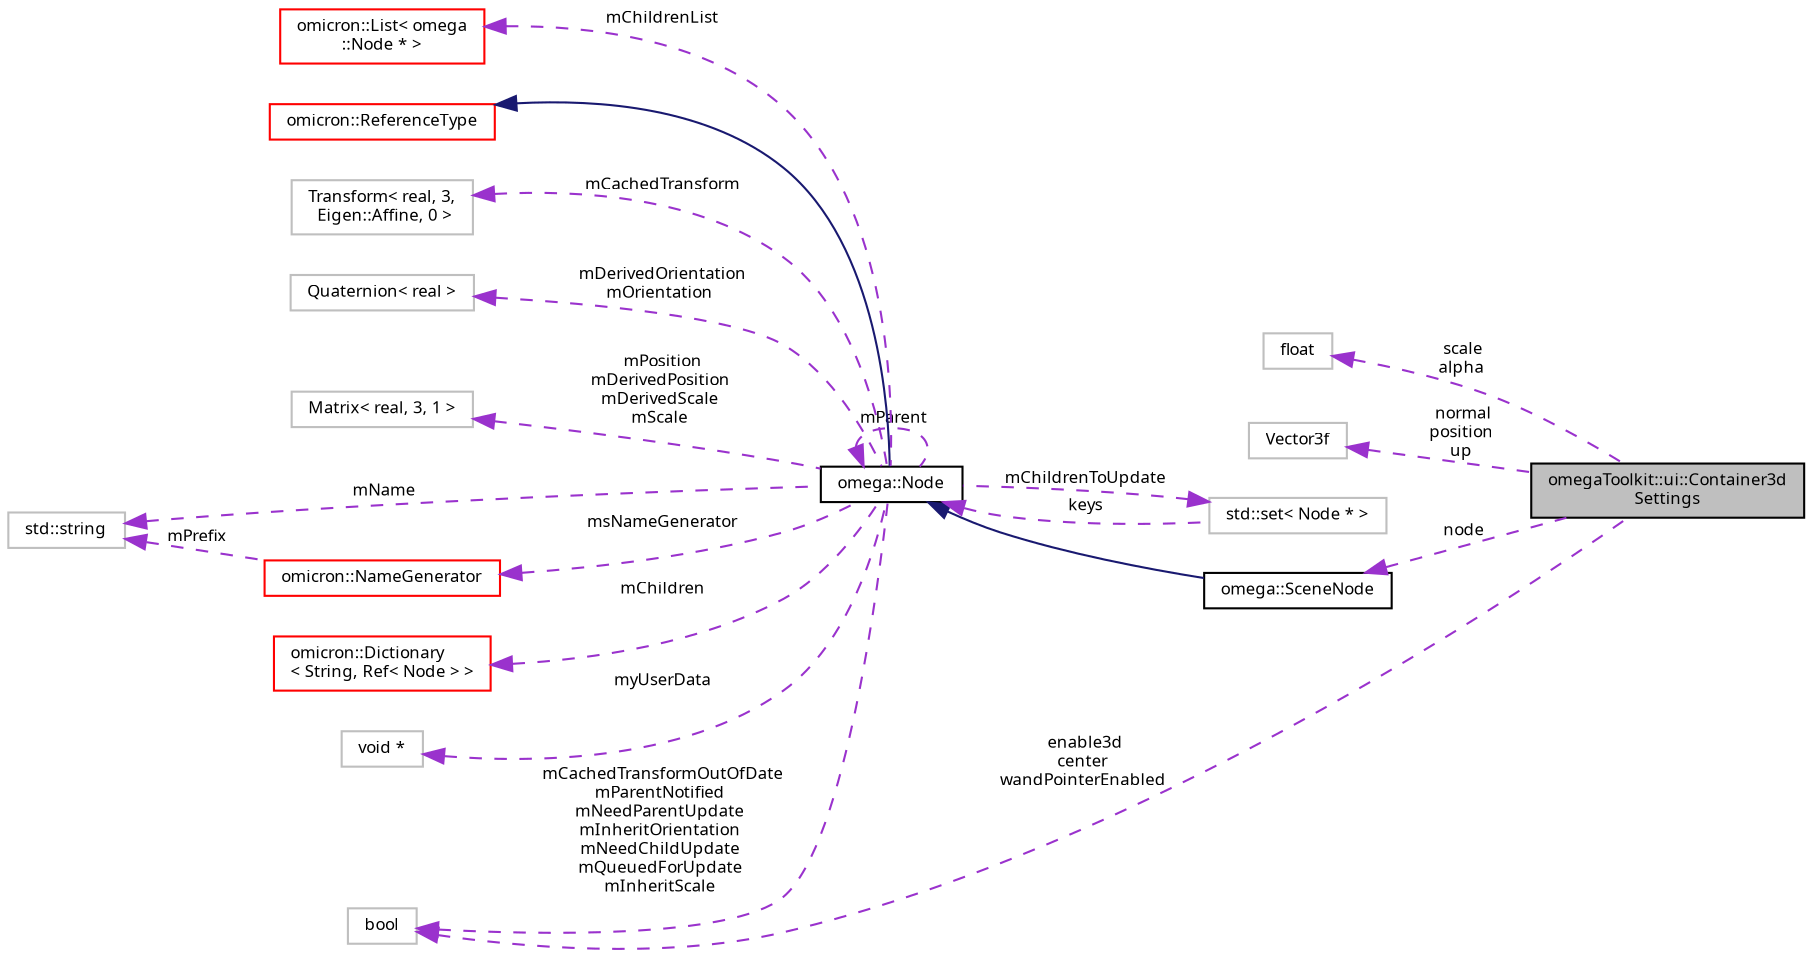 digraph "omegaToolkit::ui::Container3dSettings"
{
  bgcolor="transparent";
  edge [fontname="FreeSans.ttf",fontsize="8",labelfontname="FreeSans.ttf",labelfontsize="8"];
  node [fontname="FreeSans.ttf",fontsize="8",shape=record];
  rankdir="LR";
  Node1 [label="omegaToolkit::ui::Container3d\lSettings",height=0.2,width=0.4,color="black", fillcolor="grey75", style="filled", fontcolor="black"];
  Node2 -> Node1 [dir="back",color="darkorchid3",fontsize="8",style="dashed",label=" scale\nalpha" ,fontname="FreeSans.ttf"];
  Node2 [label="float",height=0.2,width=0.4,color="grey75"];
  Node3 -> Node1 [dir="back",color="darkorchid3",fontsize="8",style="dashed",label=" normal\nposition\nup" ,fontname="FreeSans.ttf"];
  Node3 [label="Vector3f",height=0.2,width=0.4,color="grey75"];
  Node4 -> Node1 [dir="back",color="darkorchid3",fontsize="8",style="dashed",label=" node" ,fontname="FreeSans.ttf"];
  Node4 [label="omega::SceneNode",height=0.2,width=0.4,color="black",URL="$classomega_1_1_scene_node.html",tooltip="Represents a node in the omegalib scene graph. "];
  Node5 -> Node4 [dir="back",color="midnightblue",fontsize="8",style="solid",fontname="FreeSans.ttf"];
  Node5 [label="omega::Node",height=0.2,width=0.4,color="black",URL="$classomega_1_1_node.html",tooltip="Class representing a general-purpose node in an articulated scene graph. "];
  Node6 -> Node5 [dir="back",color="midnightblue",fontsize="8",style="solid",fontname="FreeSans.ttf"];
  Node6 [label="omicron::ReferenceType",height=0.2,width=0.4,color="red",URL="$classomicron_1_1_reference_type.html",tooltip="Implements a base class for reference-counted types. "];
  Node7 -> Node5 [dir="back",color="darkorchid3",fontsize="8",style="dashed",label=" mCachedTransform" ,fontname="FreeSans.ttf"];
  Node7 [label="Transform\< real, 3,\l Eigen::Affine, 0 \>",height=0.2,width=0.4,color="grey75"];
  Node8 -> Node5 [dir="back",color="darkorchid3",fontsize="8",style="dashed",label=" mDerivedOrientation\nmOrientation" ,fontname="FreeSans.ttf"];
  Node8 [label="Quaternion\< real \>",height=0.2,width=0.4,color="grey75"];
  Node5 -> Node5 [dir="back",color="darkorchid3",fontsize="8",style="dashed",label=" mParent" ,fontname="FreeSans.ttf"];
  Node9 -> Node5 [dir="back",color="darkorchid3",fontsize="8",style="dashed",label=" mPosition\nmDerivedPosition\nmDerivedScale\nmScale" ,fontname="FreeSans.ttf"];
  Node9 [label="Matrix\< real, 3, 1 \>",height=0.2,width=0.4,color="grey75"];
  Node10 -> Node5 [dir="back",color="darkorchid3",fontsize="8",style="dashed",label=" msNameGenerator" ,fontname="FreeSans.ttf"];
  Node10 [label="omicron::NameGenerator",height=0.2,width=0.4,color="red",URL="$classomicron_1_1_name_generator.html"];
  Node11 -> Node10 [dir="back",color="darkorchid3",fontsize="8",style="dashed",label=" mPrefix" ,fontname="FreeSans.ttf"];
  Node11 [label="std::string",height=0.2,width=0.4,color="grey75",tooltip="STL class. "];
  Node11 -> Node5 [dir="back",color="darkorchid3",fontsize="8",style="dashed",label=" mName" ,fontname="FreeSans.ttf"];
  Node12 -> Node5 [dir="back",color="darkorchid3",fontsize="8",style="dashed",label=" mCachedTransformOutOfDate\nmParentNotified\nmNeedParentUpdate\nmInheritOrientation\nmNeedChildUpdate\nmQueuedForUpdate\nmInheritScale" ,fontname="FreeSans.ttf"];
  Node12 [label="bool",height=0.2,width=0.4,color="grey75"];
  Node13 -> Node5 [dir="back",color="darkorchid3",fontsize="8",style="dashed",label=" mChildrenToUpdate" ,fontname="FreeSans.ttf"];
  Node13 [label="std::set\< Node * \>",height=0.2,width=0.4,color="grey75"];
  Node5 -> Node13 [dir="back",color="darkorchid3",fontsize="8",style="dashed",label=" keys" ,fontname="FreeSans.ttf"];
  Node14 -> Node5 [dir="back",color="darkorchid3",fontsize="8",style="dashed",label=" mChildren" ,fontname="FreeSans.ttf"];
  Node14 [label="omicron::Dictionary\l\< String, Ref\< Node \> \>",height=0.2,width=0.4,color="red",URL="$classomicron_1_1_dictionary.html"];
  Node15 -> Node5 [dir="back",color="darkorchid3",fontsize="8",style="dashed",label=" myUserData" ,fontname="FreeSans.ttf"];
  Node15 [label="void *",height=0.2,width=0.4,color="grey75"];
  Node16 -> Node5 [dir="back",color="darkorchid3",fontsize="8",style="dashed",label=" mChildrenList" ,fontname="FreeSans.ttf"];
  Node16 [label="omicron::List\< omega\l::Node * \>",height=0.2,width=0.4,color="red",URL="$classomicron_1_1_list.html"];
  Node12 -> Node1 [dir="back",color="darkorchid3",fontsize="8",style="dashed",label=" enable3d\ncenter\nwandPointerEnabled" ,fontname="FreeSans.ttf"];
}
